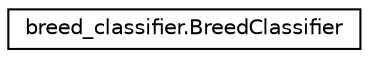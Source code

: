 digraph "Graphical Class Hierarchy"
{
 // LATEX_PDF_SIZE
  edge [fontname="Helvetica",fontsize="10",labelfontname="Helvetica",labelfontsize="10"];
  node [fontname="Helvetica",fontsize="10",shape=record];
  rankdir="LR";
  Node0 [label="breed_classifier.BreedClassifier",height=0.2,width=0.4,color="black", fillcolor="white", style="filled",URL="$classbreed__classifier_1_1_breed_classifier.html",tooltip="This class is used and reused for breeds recognition More details."];
}
